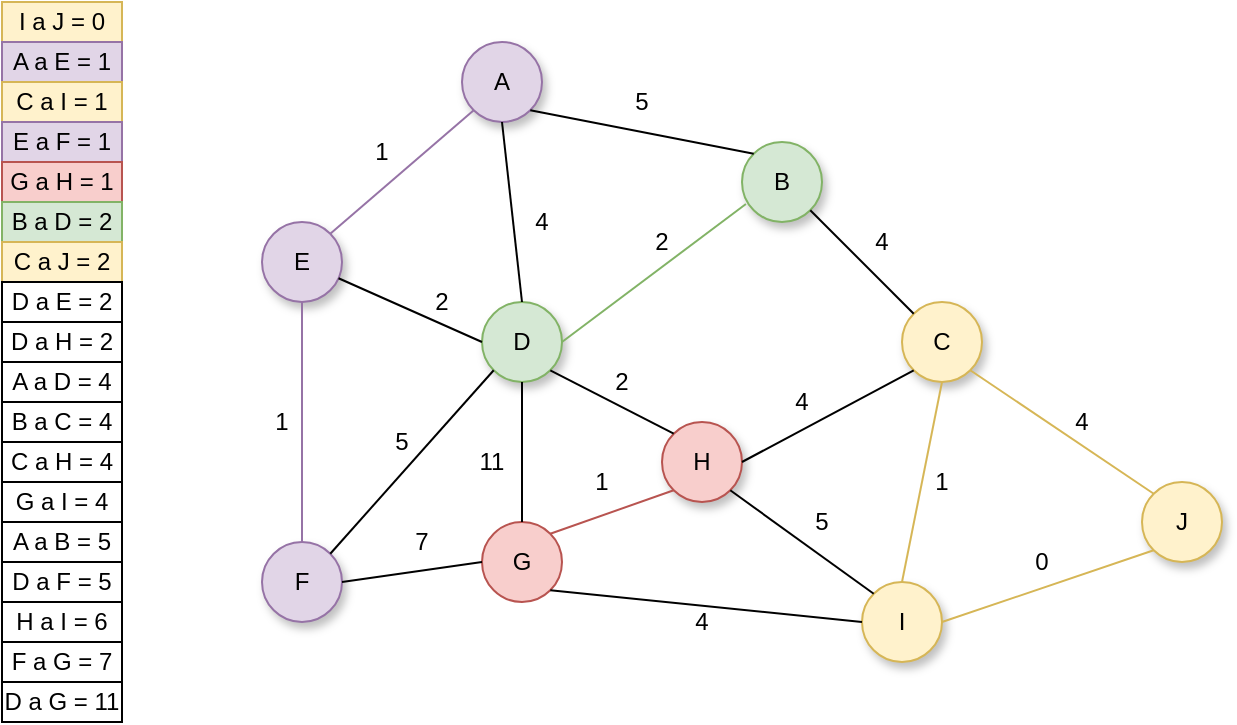 <mxfile version="13.3.9" type="device"><diagram id="WfM65lhACO_H__CKuHZ-" name="Página-1"><mxGraphModel dx="835" dy="406" grid="1" gridSize="10" guides="1" tooltips="1" connect="1" arrows="1" fold="1" page="1" pageScale="1" pageWidth="850" pageHeight="1100" math="0" shadow="0"><root><mxCell id="0"/><mxCell id="1" parent="0"/><mxCell id="Jac7VLMFXZO0448CB0tv-1" value="" style="ellipse;whiteSpace=wrap;html=1;aspect=fixed;fillColor=#e1d5e7;strokeColor=#9673a6;shadow=1;" parent="1" vertex="1"><mxGeometry x="420" y="430" width="40" height="40" as="geometry"/></mxCell><mxCell id="Jac7VLMFXZO0448CB0tv-2" value="A" style="text;html=1;strokeColor=none;fillColor=none;align=center;verticalAlign=middle;whiteSpace=wrap;rounded=0;shadow=0;" parent="1" vertex="1"><mxGeometry x="430" y="440" width="20" height="20" as="geometry"/></mxCell><mxCell id="Jac7VLMFXZO0448CB0tv-3" value="" style="ellipse;whiteSpace=wrap;html=1;aspect=fixed;fillColor=#d5e8d4;strokeColor=#82b366;shadow=1;" parent="1" vertex="1"><mxGeometry x="560" y="480" width="40" height="40" as="geometry"/></mxCell><mxCell id="Jac7VLMFXZO0448CB0tv-4" value="B" style="text;html=1;strokeColor=none;fillColor=none;align=center;verticalAlign=middle;whiteSpace=wrap;rounded=0;shadow=0;" parent="1" vertex="1"><mxGeometry x="570" y="490" width="20" height="20" as="geometry"/></mxCell><mxCell id="Jac7VLMFXZO0448CB0tv-5" value="" style="ellipse;whiteSpace=wrap;html=1;aspect=fixed;fillColor=#e1d5e7;strokeColor=#9673a6;shadow=1;" parent="1" vertex="1"><mxGeometry x="320" y="520" width="40" height="40" as="geometry"/></mxCell><mxCell id="Jac7VLMFXZO0448CB0tv-6" value="E" style="text;html=1;strokeColor=none;fillColor=none;align=center;verticalAlign=middle;whiteSpace=wrap;rounded=0;shadow=0;" parent="1" vertex="1"><mxGeometry x="330" y="530" width="20" height="20" as="geometry"/></mxCell><mxCell id="Jac7VLMFXZO0448CB0tv-7" value="" style="ellipse;whiteSpace=wrap;html=1;aspect=fixed;fillColor=#d5e8d4;strokeColor=#82b366;shadow=1;" parent="1" vertex="1"><mxGeometry x="430" y="560" width="40" height="40" as="geometry"/></mxCell><mxCell id="Jac7VLMFXZO0448CB0tv-8" value="D" style="text;html=1;strokeColor=none;fillColor=none;align=center;verticalAlign=middle;whiteSpace=wrap;rounded=0;shadow=0;" parent="1" vertex="1"><mxGeometry x="440" y="570" width="20" height="20" as="geometry"/></mxCell><mxCell id="Jac7VLMFXZO0448CB0tv-9" value="" style="ellipse;whiteSpace=wrap;html=1;aspect=fixed;fillColor=#e1d5e7;strokeColor=#9673a6;shadow=1;" parent="1" vertex="1"><mxGeometry x="320" y="680" width="40" height="40" as="geometry"/></mxCell><mxCell id="Jac7VLMFXZO0448CB0tv-10" value="F" style="text;html=1;strokeColor=none;fillColor=none;align=center;verticalAlign=middle;whiteSpace=wrap;rounded=0;shadow=0;" parent="1" vertex="1"><mxGeometry x="330" y="690" width="20" height="20" as="geometry"/></mxCell><mxCell id="Jac7VLMFXZO0448CB0tv-11" value="" style="ellipse;whiteSpace=wrap;html=1;aspect=fixed;fillColor=#f8cecc;strokeColor=#b85450;shadow=0;" parent="1" vertex="1"><mxGeometry x="430" y="670" width="40" height="40" as="geometry"/></mxCell><mxCell id="Jac7VLMFXZO0448CB0tv-12" value="G" style="text;html=1;strokeColor=none;fillColor=none;align=center;verticalAlign=middle;whiteSpace=wrap;rounded=0;shadow=1;" parent="1" vertex="1"><mxGeometry x="440" y="680" width="20" height="20" as="geometry"/></mxCell><mxCell id="Jac7VLMFXZO0448CB0tv-13" value="" style="ellipse;whiteSpace=wrap;html=1;aspect=fixed;fillColor=#f8cecc;strokeColor=#b85450;shadow=1;" parent="1" vertex="1"><mxGeometry x="520" y="620" width="40" height="40" as="geometry"/></mxCell><mxCell id="Jac7VLMFXZO0448CB0tv-14" value="H" style="text;html=1;strokeColor=none;fillColor=none;align=center;verticalAlign=middle;whiteSpace=wrap;rounded=0;shadow=0;" parent="1" vertex="1"><mxGeometry x="530" y="630" width="20" height="20" as="geometry"/></mxCell><mxCell id="Jac7VLMFXZO0448CB0tv-15" value="" style="ellipse;whiteSpace=wrap;html=1;aspect=fixed;fillColor=#fff2cc;strokeColor=#d6b656;shadow=1;" parent="1" vertex="1"><mxGeometry x="640" y="560" width="40" height="40" as="geometry"/></mxCell><mxCell id="Jac7VLMFXZO0448CB0tv-16" value="C" style="text;html=1;strokeColor=none;fillColor=none;align=center;verticalAlign=middle;whiteSpace=wrap;rounded=0;shadow=1;" parent="1" vertex="1"><mxGeometry x="650" y="570" width="20" height="20" as="geometry"/></mxCell><mxCell id="Jac7VLMFXZO0448CB0tv-17" value="" style="ellipse;whiteSpace=wrap;html=1;aspect=fixed;fillColor=#fff2cc;strokeColor=#d6b656;shadow=1;" parent="1" vertex="1"><mxGeometry x="620" y="700" width="40" height="40" as="geometry"/></mxCell><mxCell id="Jac7VLMFXZO0448CB0tv-18" value="I" style="text;html=1;strokeColor=none;fillColor=none;align=center;verticalAlign=middle;whiteSpace=wrap;rounded=0;shadow=1;" parent="1" vertex="1"><mxGeometry x="630" y="710" width="20" height="20" as="geometry"/></mxCell><mxCell id="Jac7VLMFXZO0448CB0tv-19" value="" style="ellipse;whiteSpace=wrap;html=1;aspect=fixed;fillColor=#fff2cc;strokeColor=#d6b656;shadow=1;" parent="1" vertex="1"><mxGeometry x="760" y="650" width="40" height="40" as="geometry"/></mxCell><mxCell id="Jac7VLMFXZO0448CB0tv-20" value="J" style="text;html=1;strokeColor=none;fillColor=none;align=center;verticalAlign=middle;whiteSpace=wrap;rounded=0;shadow=1;" parent="1" vertex="1"><mxGeometry x="770" y="660" width="20" height="20" as="geometry"/></mxCell><mxCell id="Jac7VLMFXZO0448CB0tv-21" value="" style="endArrow=none;html=1;entryX=0;entryY=1;entryDx=0;entryDy=0;exitX=1;exitY=0;exitDx=0;exitDy=0;shadow=0;fillColor=#e1d5e7;strokeColor=#9673a6;" parent="1" source="Jac7VLMFXZO0448CB0tv-5" target="Jac7VLMFXZO0448CB0tv-1" edge="1"><mxGeometry width="50" height="50" relative="1" as="geometry"><mxPoint x="425" y="540" as="sourcePoint"/><mxPoint x="475" y="490" as="targetPoint"/></mxGeometry></mxCell><mxCell id="Jac7VLMFXZO0448CB0tv-22" value="" style="endArrow=none;html=1;entryX=0;entryY=0.5;entryDx=0;entryDy=0;shadow=0;" parent="1" source="Jac7VLMFXZO0448CB0tv-5" target="Jac7VLMFXZO0448CB0tv-7" edge="1"><mxGeometry width="50" height="50" relative="1" as="geometry"><mxPoint x="390" y="554" as="sourcePoint"/><mxPoint x="540" y="550" as="targetPoint"/></mxGeometry></mxCell><mxCell id="Jac7VLMFXZO0448CB0tv-23" value="" style="endArrow=none;html=1;exitX=1;exitY=0.5;exitDx=0;exitDy=0;entryX=0.049;entryY=0.775;entryDx=0;entryDy=0;entryPerimeter=0;shadow=0;fillColor=#d5e8d4;strokeColor=#82b366;" parent="1" source="Jac7VLMFXZO0448CB0tv-7" target="Jac7VLMFXZO0448CB0tv-3" edge="1"><mxGeometry width="50" height="50" relative="1" as="geometry"><mxPoint x="490" y="600" as="sourcePoint"/><mxPoint x="540" y="550" as="targetPoint"/></mxGeometry></mxCell><mxCell id="Jac7VLMFXZO0448CB0tv-26" value="" style="endArrow=none;html=1;exitX=0.5;exitY=1;exitDx=0;exitDy=0;entryX=0.5;entryY=0;entryDx=0;entryDy=0;shadow=0;fillColor=#e1d5e7;strokeColor=#9673a6;" parent="1" source="Jac7VLMFXZO0448CB0tv-5" target="Jac7VLMFXZO0448CB0tv-9" edge="1"><mxGeometry width="50" height="50" relative="1" as="geometry"><mxPoint x="490" y="600" as="sourcePoint"/><mxPoint x="540" y="550" as="targetPoint"/></mxGeometry></mxCell><mxCell id="Jac7VLMFXZO0448CB0tv-30" value="" style="endArrow=none;html=1;exitX=1;exitY=0;exitDx=0;exitDy=0;entryX=0;entryY=1;entryDx=0;entryDy=0;shadow=0;fillColor=#f8cecc;strokeColor=#b85450;" parent="1" source="Jac7VLMFXZO0448CB0tv-11" target="Jac7VLMFXZO0448CB0tv-13" edge="1"><mxGeometry width="50" height="50" relative="1" as="geometry"><mxPoint x="490" y="600" as="sourcePoint"/><mxPoint x="540" y="550" as="targetPoint"/></mxGeometry></mxCell><mxCell id="Jac7VLMFXZO0448CB0tv-31" value="" style="endArrow=none;html=1;entryX=0;entryY=0;entryDx=0;entryDy=0;exitX=1;exitY=1;exitDx=0;exitDy=0;shadow=0;" parent="1" source="Jac7VLMFXZO0448CB0tv-7" target="Jac7VLMFXZO0448CB0tv-13" edge="1"><mxGeometry width="50" height="50" relative="1" as="geometry"><mxPoint x="467" y="616" as="sourcePoint"/><mxPoint x="540" y="550" as="targetPoint"/></mxGeometry></mxCell><mxCell id="Jac7VLMFXZO0448CB0tv-33" value="" style="endArrow=none;html=1;entryX=0;entryY=0;entryDx=0;entryDy=0;exitX=1;exitY=1;exitDx=0;exitDy=0;shadow=0;" parent="1" source="Jac7VLMFXZO0448CB0tv-3" target="Jac7VLMFXZO0448CB0tv-15" edge="1"><mxGeometry width="50" height="50" relative="1" as="geometry"><mxPoint x="490" y="600" as="sourcePoint"/><mxPoint x="540" y="550" as="targetPoint"/></mxGeometry></mxCell><mxCell id="Jac7VLMFXZO0448CB0tv-36" value="" style="endArrow=none;html=1;exitX=0.5;exitY=0;exitDx=0;exitDy=0;entryX=0.5;entryY=1;entryDx=0;entryDy=0;shadow=0;fillColor=#fff2cc;strokeColor=#d6b656;" parent="1" source="Jac7VLMFXZO0448CB0tv-17" target="Jac7VLMFXZO0448CB0tv-15" edge="1"><mxGeometry width="50" height="50" relative="1" as="geometry"><mxPoint x="490" y="620" as="sourcePoint"/><mxPoint x="540" y="570" as="targetPoint"/></mxGeometry></mxCell><mxCell id="Jac7VLMFXZO0448CB0tv-37" value="" style="endArrow=none;html=1;exitX=1;exitY=0.5;exitDx=0;exitDy=0;entryX=0;entryY=1;entryDx=0;entryDy=0;shadow=0;fillColor=#fff2cc;strokeColor=#d6b656;" parent="1" source="Jac7VLMFXZO0448CB0tv-17" target="Jac7VLMFXZO0448CB0tv-19" edge="1"><mxGeometry width="50" height="50" relative="1" as="geometry"><mxPoint x="570" y="620" as="sourcePoint"/><mxPoint x="620" y="570" as="targetPoint"/></mxGeometry></mxCell><mxCell id="Jac7VLMFXZO0448CB0tv-39" value="1" style="text;html=1;strokeColor=none;fillColor=none;align=center;verticalAlign=middle;whiteSpace=wrap;rounded=0;shadow=0;" parent="1" vertex="1"><mxGeometry x="370" y="480" width="20" height="10" as="geometry"/></mxCell><mxCell id="Jac7VLMFXZO0448CB0tv-40" value="2" style="text;html=1;strokeColor=none;fillColor=none;align=center;verticalAlign=middle;whiteSpace=wrap;rounded=0;shadow=0;" parent="1" vertex="1"><mxGeometry x="400" y="550" width="20" height="20" as="geometry"/></mxCell><mxCell id="Jac7VLMFXZO0448CB0tv-44" value="2" style="text;html=1;strokeColor=none;fillColor=none;align=center;verticalAlign=middle;whiteSpace=wrap;rounded=0;shadow=0;" parent="1" vertex="1"><mxGeometry x="510" y="520" width="20" height="20" as="geometry"/></mxCell><mxCell id="Jac7VLMFXZO0448CB0tv-45" value="1&lt;span style=&quot;color: rgba(0 , 0 , 0 , 0) ; font-family: monospace ; font-size: 0px&quot;&gt;%3CmxGraphModel%3E%3Croot%3E%3CmxCell%20id%3D%220%22%2F%3E%3CmxCell%20id%3D%221%22%20parent%3D%220%22%2F%3E%3CmxCell%20id%3D%222%22%20value%3D%225%26lt%3Bspan%20style%3D%26quot%3Bcolor%3A%20rgba(0%20%2C%200%20%2C%200%20%2C%200)%20%3B%20font-family%3A%20monospace%20%3B%20font-size%3A%200px%26quot%3B%26gt%3B%253CmxGraphModel%253E%253Croot%253E%253CmxCell%2520id%253D%25220%2522%252F%253E%253CmxCell%2520id%253D%25221%2522%2520parent%253D%25220%2522%252F%253E%253CmxCell%2520id%253D%25222%2522%2520value%253D%25222%2522%2520style%253D%2522text%253Bhtml%253D1%253BstrokeColor%253Dnone%253BfillColor%253Dnone%253Balign%253Dcenter%253BverticalAlign%253Dmiddle%253BwhiteSpace%253Dwrap%253Brounded%253D0%253B%2522%2520vertex%253D%25221%2522%2520parent%253D%25221%2522%253E%253CmxGeometry%2520x%253D%2522400%2522%2520y%253D%2522550%2522%2520width%253D%252220%2522%2520height%253D%252220%2522%2520as%253D%2522geometry%2522%252F%253E%253C%252FmxCell%253E%253C%252Froot%253E%253C%252FmxGraphModel%253E%26lt%3B%2Fspan%26gt%3B%22%20style%3D%22text%3Bhtml%3D1%3BstrokeColor%3Dnone%3BfillColor%3Dnone%3Balign%3Dcenter%3BverticalAlign%3Dmiddle%3BwhiteSpace%3Dwrap%3Brounded%3D0%3B%22%20vertex%3D%221%22%20parent%3D%221%22%3E%3CmxGeometry%20x%3D%22500%22%20y%3D%22460%22%20width%3D%2220%22%20height%3D%2220%22%20as%3D%22geometry%22%2F%3E%3C%2FmxCell%3E%3C%2Froot%3E%3C%2FmxGraphModel%3E&lt;/span&gt;" style="text;html=1;strokeColor=none;fillColor=none;align=center;verticalAlign=middle;whiteSpace=wrap;rounded=0;shadow=0;" parent="1" vertex="1"><mxGeometry x="320" y="610" width="20" height="20" as="geometry"/></mxCell><mxCell id="Jac7VLMFXZO0448CB0tv-49" value="2" style="text;html=1;strokeColor=none;fillColor=none;align=center;verticalAlign=middle;whiteSpace=wrap;rounded=0;shadow=0;" parent="1" vertex="1"><mxGeometry x="490" y="590" width="20" height="20" as="geometry"/></mxCell><mxCell id="Jac7VLMFXZO0448CB0tv-50" value="1" style="text;html=1;strokeColor=none;fillColor=none;align=center;verticalAlign=middle;whiteSpace=wrap;rounded=0;shadow=0;" parent="1" vertex="1"><mxGeometry x="480" y="640" width="20" height="20" as="geometry"/></mxCell><mxCell id="Jac7VLMFXZO0448CB0tv-54" value="4" style="text;html=1;strokeColor=none;fillColor=none;align=center;verticalAlign=middle;whiteSpace=wrap;rounded=0;shadow=0;" parent="1" vertex="1"><mxGeometry x="620" y="520" width="20" height="20" as="geometry"/></mxCell><mxCell id="Jac7VLMFXZO0448CB0tv-55" value="1" style="text;html=1;strokeColor=none;fillColor=none;align=center;verticalAlign=middle;whiteSpace=wrap;rounded=0;shadow=0;" parent="1" vertex="1"><mxGeometry x="650" y="640" width="20" height="20" as="geometry"/></mxCell><mxCell id="Jac7VLMFXZO0448CB0tv-56" value="0" style="text;html=1;strokeColor=none;fillColor=none;align=center;verticalAlign=middle;whiteSpace=wrap;rounded=0;shadow=0;" parent="1" vertex="1"><mxGeometry x="700" y="680" width="20" height="20" as="geometry"/></mxCell><mxCell id="bVVyVDhJJn6dIHTh-oWF-1" value="" style="endArrow=none;html=1;exitX=0.5;exitY=0;exitDx=0;exitDy=0;entryX=0.5;entryY=1;entryDx=0;entryDy=0;" edge="1" parent="1" source="Jac7VLMFXZO0448CB0tv-7" target="Jac7VLMFXZO0448CB0tv-1"><mxGeometry width="50" height="50" relative="1" as="geometry"><mxPoint x="510" y="590" as="sourcePoint"/><mxPoint x="560" y="540" as="targetPoint"/></mxGeometry></mxCell><mxCell id="bVVyVDhJJn6dIHTh-oWF-2" value="" style="endArrow=none;html=1;exitX=1;exitY=1;exitDx=0;exitDy=0;entryX=0;entryY=0;entryDx=0;entryDy=0;" edge="1" parent="1" source="Jac7VLMFXZO0448CB0tv-1" target="Jac7VLMFXZO0448CB0tv-3"><mxGeometry width="50" height="50" relative="1" as="geometry"><mxPoint x="510" y="590" as="sourcePoint"/><mxPoint x="560" y="540" as="targetPoint"/></mxGeometry></mxCell><mxCell id="bVVyVDhJJn6dIHTh-oWF-3" value="" style="endArrow=none;html=1;exitX=1;exitY=0.5;exitDx=0;exitDy=0;entryX=0;entryY=0.5;entryDx=0;entryDy=0;" edge="1" parent="1" source="Jac7VLMFXZO0448CB0tv-9" target="Jac7VLMFXZO0448CB0tv-11"><mxGeometry width="50" height="50" relative="1" as="geometry"><mxPoint x="510" y="590" as="sourcePoint"/><mxPoint x="560" y="540" as="targetPoint"/></mxGeometry></mxCell><mxCell id="bVVyVDhJJn6dIHTh-oWF-4" value="" style="endArrow=none;html=1;exitX=1;exitY=0;exitDx=0;exitDy=0;entryX=0;entryY=1;entryDx=0;entryDy=0;" edge="1" parent="1" source="Jac7VLMFXZO0448CB0tv-9" target="Jac7VLMFXZO0448CB0tv-7"><mxGeometry width="50" height="50" relative="1" as="geometry"><mxPoint x="510" y="590" as="sourcePoint"/><mxPoint x="560" y="540" as="targetPoint"/></mxGeometry></mxCell><mxCell id="bVVyVDhJJn6dIHTh-oWF-5" value="" style="endArrow=none;html=1;exitX=0.5;exitY=0;exitDx=0;exitDy=0;entryX=0.5;entryY=1;entryDx=0;entryDy=0;" edge="1" parent="1" source="Jac7VLMFXZO0448CB0tv-11" target="Jac7VLMFXZO0448CB0tv-7"><mxGeometry width="50" height="50" relative="1" as="geometry"><mxPoint x="510" y="590" as="sourcePoint"/><mxPoint x="560" y="540" as="targetPoint"/></mxGeometry></mxCell><mxCell id="bVVyVDhJJn6dIHTh-oWF-6" value="" style="endArrow=none;html=1;exitX=1;exitY=0.5;exitDx=0;exitDy=0;entryX=0;entryY=1;entryDx=0;entryDy=0;" edge="1" parent="1" source="Jac7VLMFXZO0448CB0tv-13" target="Jac7VLMFXZO0448CB0tv-15"><mxGeometry width="50" height="50" relative="1" as="geometry"><mxPoint x="510" y="590" as="sourcePoint"/><mxPoint x="560" y="540" as="targetPoint"/></mxGeometry></mxCell><mxCell id="bVVyVDhJJn6dIHTh-oWF-7" value="" style="endArrow=none;html=1;exitX=1;exitY=1;exitDx=0;exitDy=0;entryX=0;entryY=0.5;entryDx=0;entryDy=0;" edge="1" parent="1" source="Jac7VLMFXZO0448CB0tv-11" target="Jac7VLMFXZO0448CB0tv-17"><mxGeometry width="50" height="50" relative="1" as="geometry"><mxPoint x="510" y="590" as="sourcePoint"/><mxPoint x="560" y="540" as="targetPoint"/></mxGeometry></mxCell><mxCell id="bVVyVDhJJn6dIHTh-oWF-8" value="" style="endArrow=none;html=1;exitX=1;exitY=1;exitDx=0;exitDy=0;entryX=0;entryY=0;entryDx=0;entryDy=0;" edge="1" parent="1" source="Jac7VLMFXZO0448CB0tv-13" target="Jac7VLMFXZO0448CB0tv-17"><mxGeometry width="50" height="50" relative="1" as="geometry"><mxPoint x="510" y="590" as="sourcePoint"/><mxPoint x="560" y="540" as="targetPoint"/></mxGeometry></mxCell><mxCell id="bVVyVDhJJn6dIHTh-oWF-9" value="" style="endArrow=none;html=1;exitX=1;exitY=1;exitDx=0;exitDy=0;entryX=0;entryY=0;entryDx=0;entryDy=0;fillColor=#fff2cc;strokeColor=#d6b656;" edge="1" parent="1" source="Jac7VLMFXZO0448CB0tv-15" target="Jac7VLMFXZO0448CB0tv-19"><mxGeometry width="50" height="50" relative="1" as="geometry"><mxPoint x="510" y="590" as="sourcePoint"/><mxPoint x="560" y="540" as="targetPoint"/></mxGeometry></mxCell><mxCell id="bVVyVDhJJn6dIHTh-oWF-10" value="4" style="text;html=1;strokeColor=none;fillColor=none;align=center;verticalAlign=middle;whiteSpace=wrap;rounded=0;shadow=0;" vertex="1" parent="1"><mxGeometry x="450" y="510" width="20" height="20" as="geometry"/></mxCell><mxCell id="bVVyVDhJJn6dIHTh-oWF-11" value="5" style="text;html=1;strokeColor=none;fillColor=none;align=center;verticalAlign=middle;whiteSpace=wrap;rounded=0;shadow=0;" vertex="1" parent="1"><mxGeometry x="500" y="450" width="20" height="20" as="geometry"/></mxCell><mxCell id="bVVyVDhJJn6dIHTh-oWF-12" value="5&lt;span style=&quot;color: rgba(0 , 0 , 0 , 0) ; font-family: monospace ; font-size: 0px&quot;&gt;%3CmxGraphModel%3E%3Croot%3E%3CmxCell%20id%3D%220%22%2F%3E%3CmxCell%20id%3D%221%22%20parent%3D%220%22%2F%3E%3CmxCell%20id%3D%222%22%20value%3D%224%22%20style%3D%22text%3Bhtml%3D1%3BstrokeColor%3Dnone%3BfillColor%3Dnone%3Balign%3Dcenter%3BverticalAlign%3Dmiddle%3BwhiteSpace%3Dwrap%3Brounded%3D0%3Bshadow%3D0%3B%22%20vertex%3D%221%22%20parent%3D%221%22%3E%3CmxGeometry%20x%3D%22450%22%20y%3D%22510%22%20width%3D%2220%22%20height%3D%2220%22%20as%3D%22geometry%22%2F%3E%3C%2FmxCell%3E%3C%2Froot%3E%3C%2FmxGraphModel%3E&lt;/span&gt;" style="text;html=1;strokeColor=none;fillColor=none;align=center;verticalAlign=middle;whiteSpace=wrap;rounded=0;shadow=0;" vertex="1" parent="1"><mxGeometry x="380" y="620" width="20" height="20" as="geometry"/></mxCell><mxCell id="bVVyVDhJJn6dIHTh-oWF-13" value="7" style="text;html=1;strokeColor=none;fillColor=none;align=center;verticalAlign=middle;whiteSpace=wrap;rounded=0;shadow=0;" vertex="1" parent="1"><mxGeometry x="390" y="670" width="20" height="20" as="geometry"/></mxCell><mxCell id="bVVyVDhJJn6dIHTh-oWF-14" value="11" style="text;html=1;strokeColor=none;fillColor=none;align=center;verticalAlign=middle;whiteSpace=wrap;rounded=0;shadow=0;" vertex="1" parent="1"><mxGeometry x="425" y="630" width="20" height="20" as="geometry"/></mxCell><mxCell id="bVVyVDhJJn6dIHTh-oWF-15" value="4" style="text;html=1;strokeColor=none;fillColor=none;align=center;verticalAlign=middle;whiteSpace=wrap;rounded=0;shadow=0;" vertex="1" parent="1"><mxGeometry x="580" y="600" width="20" height="20" as="geometry"/></mxCell><mxCell id="bVVyVDhJJn6dIHTh-oWF-16" value="4" style="text;html=1;strokeColor=none;fillColor=none;align=center;verticalAlign=middle;whiteSpace=wrap;rounded=0;shadow=0;" vertex="1" parent="1"><mxGeometry x="530" y="710" width="20" height="20" as="geometry"/></mxCell><mxCell id="bVVyVDhJJn6dIHTh-oWF-17" value="5" style="text;html=1;strokeColor=none;fillColor=none;align=center;verticalAlign=middle;whiteSpace=wrap;rounded=0;shadow=0;" vertex="1" parent="1"><mxGeometry x="590" y="660" width="20" height="20" as="geometry"/></mxCell><mxCell id="bVVyVDhJJn6dIHTh-oWF-18" value="4" style="text;html=1;strokeColor=none;fillColor=none;align=center;verticalAlign=middle;whiteSpace=wrap;rounded=0;shadow=0;" vertex="1" parent="1"><mxGeometry x="720" y="610" width="20" height="20" as="geometry"/></mxCell><mxCell id="bVVyVDhJJn6dIHTh-oWF-21" value="" style="shape=table;html=1;whiteSpace=wrap;startSize=0;container=1;collapsible=0;childLayout=tableLayout;fillColor=#fff2cc;strokeColor=#d6b656;" vertex="1" parent="1"><mxGeometry x="190" y="410" width="60" height="20" as="geometry"/></mxCell><mxCell id="bVVyVDhJJn6dIHTh-oWF-22" value="" style="shape=partialRectangle;html=1;whiteSpace=wrap;collapsible=0;dropTarget=0;pointerEvents=0;fillColor=none;top=0;left=0;bottom=0;right=0;points=[[0,0.5],[1,0.5]];portConstraint=eastwest;" vertex="1" parent="bVVyVDhJJn6dIHTh-oWF-21"><mxGeometry width="60" height="20" as="geometry"/></mxCell><mxCell id="bVVyVDhJJn6dIHTh-oWF-23" value="I a J = 0" style="shape=partialRectangle;html=1;whiteSpace=wrap;connectable=0;overflow=hidden;fillColor=none;top=0;left=0;bottom=0;right=0;" vertex="1" parent="bVVyVDhJJn6dIHTh-oWF-22"><mxGeometry width="60" height="20" as="geometry"/></mxCell><mxCell id="bVVyVDhJJn6dIHTh-oWF-25" value="" style="shape=table;html=1;whiteSpace=wrap;startSize=0;container=1;collapsible=0;childLayout=tableLayout;fillColor=#e1d5e7;strokeColor=#9673a6;" vertex="1" parent="1"><mxGeometry x="190" y="430" width="60" height="20" as="geometry"/></mxCell><mxCell id="bVVyVDhJJn6dIHTh-oWF-26" value="" style="shape=partialRectangle;html=1;whiteSpace=wrap;collapsible=0;dropTarget=0;pointerEvents=0;fillColor=none;top=0;left=0;bottom=0;right=0;points=[[0,0.5],[1,0.5]];portConstraint=eastwest;" vertex="1" parent="bVVyVDhJJn6dIHTh-oWF-25"><mxGeometry width="60" height="20" as="geometry"/></mxCell><mxCell id="bVVyVDhJJn6dIHTh-oWF-27" value="A a E = 1" style="shape=partialRectangle;html=1;whiteSpace=wrap;connectable=0;overflow=hidden;fillColor=none;top=0;left=0;bottom=0;right=0;" vertex="1" parent="bVVyVDhJJn6dIHTh-oWF-26"><mxGeometry width="60" height="20" as="geometry"/></mxCell><mxCell id="bVVyVDhJJn6dIHTh-oWF-30" value="" style="shape=table;html=1;whiteSpace=wrap;startSize=0;container=1;collapsible=0;childLayout=tableLayout;fillColor=#fff2cc;strokeColor=#d6b656;" vertex="1" parent="1"><mxGeometry x="190" y="450" width="60" height="20" as="geometry"/></mxCell><mxCell id="bVVyVDhJJn6dIHTh-oWF-31" value="" style="shape=partialRectangle;html=1;whiteSpace=wrap;collapsible=0;dropTarget=0;pointerEvents=0;fillColor=none;top=0;left=0;bottom=0;right=0;points=[[0,0.5],[1,0.5]];portConstraint=eastwest;" vertex="1" parent="bVVyVDhJJn6dIHTh-oWF-30"><mxGeometry width="60" height="20" as="geometry"/></mxCell><mxCell id="bVVyVDhJJn6dIHTh-oWF-32" value="C a I = 1" style="shape=partialRectangle;html=1;whiteSpace=wrap;connectable=0;overflow=hidden;fillColor=none;top=0;left=0;bottom=0;right=0;" vertex="1" parent="bVVyVDhJJn6dIHTh-oWF-31"><mxGeometry width="60" height="20" as="geometry"/></mxCell><mxCell id="bVVyVDhJJn6dIHTh-oWF-33" value="" style="shape=table;html=1;whiteSpace=wrap;startSize=0;container=1;collapsible=0;childLayout=tableLayout;fillColor=#e1d5e7;strokeColor=#9673a6;" vertex="1" parent="1"><mxGeometry x="190" y="470" width="60" height="20" as="geometry"/></mxCell><mxCell id="bVVyVDhJJn6dIHTh-oWF-34" value="" style="shape=partialRectangle;html=1;whiteSpace=wrap;collapsible=0;dropTarget=0;pointerEvents=0;fillColor=none;top=0;left=0;bottom=0;right=0;points=[[0,0.5],[1,0.5]];portConstraint=eastwest;" vertex="1" parent="bVVyVDhJJn6dIHTh-oWF-33"><mxGeometry width="60" height="20" as="geometry"/></mxCell><mxCell id="bVVyVDhJJn6dIHTh-oWF-35" value="E a F = 1" style="shape=partialRectangle;html=1;whiteSpace=wrap;connectable=0;overflow=hidden;fillColor=none;top=0;left=0;bottom=0;right=0;" vertex="1" parent="bVVyVDhJJn6dIHTh-oWF-34"><mxGeometry width="60" height="20" as="geometry"/></mxCell><mxCell id="bVVyVDhJJn6dIHTh-oWF-36" value="" style="shape=table;html=1;whiteSpace=wrap;startSize=0;container=1;collapsible=0;childLayout=tableLayout;fillColor=#f8cecc;strokeColor=#b85450;" vertex="1" parent="1"><mxGeometry x="190" y="490" width="60" height="20" as="geometry"/></mxCell><mxCell id="bVVyVDhJJn6dIHTh-oWF-37" value="" style="shape=partialRectangle;html=1;whiteSpace=wrap;collapsible=0;dropTarget=0;pointerEvents=0;fillColor=none;top=0;left=0;bottom=0;right=0;points=[[0,0.5],[1,0.5]];portConstraint=eastwest;" vertex="1" parent="bVVyVDhJJn6dIHTh-oWF-36"><mxGeometry width="60" height="20" as="geometry"/></mxCell><mxCell id="bVVyVDhJJn6dIHTh-oWF-38" value="G a H = 1" style="shape=partialRectangle;html=1;whiteSpace=wrap;connectable=0;overflow=hidden;fillColor=none;top=0;left=0;bottom=0;right=0;" vertex="1" parent="bVVyVDhJJn6dIHTh-oWF-37"><mxGeometry width="60" height="20" as="geometry"/></mxCell><mxCell id="bVVyVDhJJn6dIHTh-oWF-39" value="" style="shape=table;html=1;whiteSpace=wrap;startSize=0;container=1;collapsible=0;childLayout=tableLayout;fillColor=#d5e8d4;strokeColor=#82b366;" vertex="1" parent="1"><mxGeometry x="190" y="510" width="60" height="20" as="geometry"/></mxCell><mxCell id="bVVyVDhJJn6dIHTh-oWF-40" value="" style="shape=partialRectangle;html=1;whiteSpace=wrap;collapsible=0;dropTarget=0;pointerEvents=0;fillColor=none;top=0;left=0;bottom=0;right=0;points=[[0,0.5],[1,0.5]];portConstraint=eastwest;" vertex="1" parent="bVVyVDhJJn6dIHTh-oWF-39"><mxGeometry width="60" height="20" as="geometry"/></mxCell><mxCell id="bVVyVDhJJn6dIHTh-oWF-41" value="B a D = 2" style="shape=partialRectangle;html=1;whiteSpace=wrap;connectable=0;overflow=hidden;fillColor=none;top=0;left=0;bottom=0;right=0;" vertex="1" parent="bVVyVDhJJn6dIHTh-oWF-40"><mxGeometry width="60" height="20" as="geometry"/></mxCell><mxCell id="bVVyVDhJJn6dIHTh-oWF-42" value="" style="shape=table;html=1;whiteSpace=wrap;startSize=0;container=1;collapsible=0;childLayout=tableLayout;fillColor=#fff2cc;strokeColor=#d6b656;" vertex="1" parent="1"><mxGeometry x="190" y="530" width="60" height="20" as="geometry"/></mxCell><mxCell id="bVVyVDhJJn6dIHTh-oWF-43" value="" style="shape=partialRectangle;html=1;whiteSpace=wrap;collapsible=0;dropTarget=0;pointerEvents=0;fillColor=none;top=0;left=0;bottom=0;right=0;points=[[0,0.5],[1,0.5]];portConstraint=eastwest;" vertex="1" parent="bVVyVDhJJn6dIHTh-oWF-42"><mxGeometry width="60" height="20" as="geometry"/></mxCell><mxCell id="bVVyVDhJJn6dIHTh-oWF-44" value="C a J = 2" style="shape=partialRectangle;html=1;whiteSpace=wrap;connectable=0;overflow=hidden;fillColor=none;top=0;left=0;bottom=0;right=0;" vertex="1" parent="bVVyVDhJJn6dIHTh-oWF-43"><mxGeometry width="60" height="20" as="geometry"/></mxCell><mxCell id="bVVyVDhJJn6dIHTh-oWF-45" value="" style="shape=table;html=1;whiteSpace=wrap;startSize=0;container=1;collapsible=0;childLayout=tableLayout;" vertex="1" parent="1"><mxGeometry x="190" y="550" width="60" height="20" as="geometry"/></mxCell><mxCell id="bVVyVDhJJn6dIHTh-oWF-46" value="" style="shape=partialRectangle;html=1;whiteSpace=wrap;collapsible=0;dropTarget=0;pointerEvents=0;fillColor=none;top=0;left=0;bottom=0;right=0;points=[[0,0.5],[1,0.5]];portConstraint=eastwest;" vertex="1" parent="bVVyVDhJJn6dIHTh-oWF-45"><mxGeometry width="60" height="20" as="geometry"/></mxCell><mxCell id="bVVyVDhJJn6dIHTh-oWF-47" value="D a E = 2" style="shape=partialRectangle;html=1;whiteSpace=wrap;connectable=0;overflow=hidden;fillColor=none;top=0;left=0;bottom=0;right=0;" vertex="1" parent="bVVyVDhJJn6dIHTh-oWF-46"><mxGeometry width="60" height="20" as="geometry"/></mxCell><mxCell id="bVVyVDhJJn6dIHTh-oWF-48" value="" style="shape=table;html=1;whiteSpace=wrap;startSize=0;container=1;collapsible=0;childLayout=tableLayout;" vertex="1" parent="1"><mxGeometry x="190" y="570" width="60" height="20" as="geometry"/></mxCell><mxCell id="bVVyVDhJJn6dIHTh-oWF-49" value="" style="shape=partialRectangle;html=1;whiteSpace=wrap;collapsible=0;dropTarget=0;pointerEvents=0;fillColor=none;top=0;left=0;bottom=0;right=0;points=[[0,0.5],[1,0.5]];portConstraint=eastwest;" vertex="1" parent="bVVyVDhJJn6dIHTh-oWF-48"><mxGeometry width="60" height="20" as="geometry"/></mxCell><mxCell id="bVVyVDhJJn6dIHTh-oWF-50" value="D a H = 2" style="shape=partialRectangle;html=1;whiteSpace=wrap;connectable=0;overflow=hidden;fillColor=none;top=0;left=0;bottom=0;right=0;" vertex="1" parent="bVVyVDhJJn6dIHTh-oWF-49"><mxGeometry width="60" height="20" as="geometry"/></mxCell><mxCell id="bVVyVDhJJn6dIHTh-oWF-51" value="" style="shape=table;html=1;whiteSpace=wrap;startSize=0;container=1;collapsible=0;childLayout=tableLayout;" vertex="1" parent="1"><mxGeometry x="190" y="590" width="60" height="20" as="geometry"/></mxCell><mxCell id="bVVyVDhJJn6dIHTh-oWF-52" value="" style="shape=partialRectangle;html=1;whiteSpace=wrap;collapsible=0;dropTarget=0;pointerEvents=0;fillColor=none;top=0;left=0;bottom=0;right=0;points=[[0,0.5],[1,0.5]];portConstraint=eastwest;" vertex="1" parent="bVVyVDhJJn6dIHTh-oWF-51"><mxGeometry width="60" height="20" as="geometry"/></mxCell><mxCell id="bVVyVDhJJn6dIHTh-oWF-53" value="A a D = 4" style="shape=partialRectangle;html=1;whiteSpace=wrap;connectable=0;overflow=hidden;fillColor=none;top=0;left=0;bottom=0;right=0;" vertex="1" parent="bVVyVDhJJn6dIHTh-oWF-52"><mxGeometry width="60" height="20" as="geometry"/></mxCell><mxCell id="bVVyVDhJJn6dIHTh-oWF-54" value="" style="shape=table;html=1;whiteSpace=wrap;startSize=0;container=1;collapsible=0;childLayout=tableLayout;" vertex="1" parent="1"><mxGeometry x="190" y="610" width="60" height="20" as="geometry"/></mxCell><mxCell id="bVVyVDhJJn6dIHTh-oWF-55" value="" style="shape=partialRectangle;html=1;whiteSpace=wrap;collapsible=0;dropTarget=0;pointerEvents=0;fillColor=none;top=0;left=0;bottom=0;right=0;points=[[0,0.5],[1,0.5]];portConstraint=eastwest;" vertex="1" parent="bVVyVDhJJn6dIHTh-oWF-54"><mxGeometry width="60" height="20" as="geometry"/></mxCell><mxCell id="bVVyVDhJJn6dIHTh-oWF-56" value="B a C = 4" style="shape=partialRectangle;html=1;whiteSpace=wrap;connectable=0;overflow=hidden;fillColor=none;top=0;left=0;bottom=0;right=0;" vertex="1" parent="bVVyVDhJJn6dIHTh-oWF-55"><mxGeometry width="60" height="20" as="geometry"/></mxCell><mxCell id="bVVyVDhJJn6dIHTh-oWF-57" value="" style="shape=table;html=1;whiteSpace=wrap;startSize=0;container=1;collapsible=0;childLayout=tableLayout;" vertex="1" parent="1"><mxGeometry x="190" y="630" width="60" height="20" as="geometry"/></mxCell><mxCell id="bVVyVDhJJn6dIHTh-oWF-58" value="" style="shape=partialRectangle;html=1;whiteSpace=wrap;collapsible=0;dropTarget=0;pointerEvents=0;fillColor=none;top=0;left=0;bottom=0;right=0;points=[[0,0.5],[1,0.5]];portConstraint=eastwest;" vertex="1" parent="bVVyVDhJJn6dIHTh-oWF-57"><mxGeometry width="60" height="20" as="geometry"/></mxCell><mxCell id="bVVyVDhJJn6dIHTh-oWF-59" value="C a H = 4" style="shape=partialRectangle;html=1;whiteSpace=wrap;connectable=0;overflow=hidden;fillColor=none;top=0;left=0;bottom=0;right=0;" vertex="1" parent="bVVyVDhJJn6dIHTh-oWF-58"><mxGeometry width="60" height="20" as="geometry"/></mxCell><mxCell id="bVVyVDhJJn6dIHTh-oWF-60" value="" style="shape=table;html=1;whiteSpace=wrap;startSize=0;container=1;collapsible=0;childLayout=tableLayout;" vertex="1" parent="1"><mxGeometry x="190" y="650" width="60" height="20" as="geometry"/></mxCell><mxCell id="bVVyVDhJJn6dIHTh-oWF-61" value="" style="shape=partialRectangle;html=1;whiteSpace=wrap;collapsible=0;dropTarget=0;pointerEvents=0;fillColor=none;top=0;left=0;bottom=0;right=0;points=[[0,0.5],[1,0.5]];portConstraint=eastwest;" vertex="1" parent="bVVyVDhJJn6dIHTh-oWF-60"><mxGeometry width="60" height="20" as="geometry"/></mxCell><mxCell id="bVVyVDhJJn6dIHTh-oWF-62" value="G a I = 4" style="shape=partialRectangle;html=1;whiteSpace=wrap;connectable=0;overflow=hidden;fillColor=none;top=0;left=0;bottom=0;right=0;" vertex="1" parent="bVVyVDhJJn6dIHTh-oWF-61"><mxGeometry width="60" height="20" as="geometry"/></mxCell><mxCell id="bVVyVDhJJn6dIHTh-oWF-63" value="" style="shape=table;html=1;whiteSpace=wrap;startSize=0;container=1;collapsible=0;childLayout=tableLayout;" vertex="1" parent="1"><mxGeometry x="190" y="670" width="60" height="20" as="geometry"/></mxCell><mxCell id="bVVyVDhJJn6dIHTh-oWF-64" value="" style="shape=partialRectangle;html=1;whiteSpace=wrap;collapsible=0;dropTarget=0;pointerEvents=0;fillColor=none;top=0;left=0;bottom=0;right=0;points=[[0,0.5],[1,0.5]];portConstraint=eastwest;" vertex="1" parent="bVVyVDhJJn6dIHTh-oWF-63"><mxGeometry width="60" height="20" as="geometry"/></mxCell><mxCell id="bVVyVDhJJn6dIHTh-oWF-65" value="A a B = 5" style="shape=partialRectangle;html=1;whiteSpace=wrap;connectable=0;overflow=hidden;fillColor=none;top=0;left=0;bottom=0;right=0;" vertex="1" parent="bVVyVDhJJn6dIHTh-oWF-64"><mxGeometry width="60" height="20" as="geometry"/></mxCell><mxCell id="bVVyVDhJJn6dIHTh-oWF-66" value="" style="shape=table;html=1;whiteSpace=wrap;startSize=0;container=1;collapsible=0;childLayout=tableLayout;" vertex="1" parent="1"><mxGeometry x="190" y="690" width="60" height="20" as="geometry"/></mxCell><mxCell id="bVVyVDhJJn6dIHTh-oWF-67" value="" style="shape=partialRectangle;html=1;whiteSpace=wrap;collapsible=0;dropTarget=0;pointerEvents=0;fillColor=none;top=0;left=0;bottom=0;right=0;points=[[0,0.5],[1,0.5]];portConstraint=eastwest;" vertex="1" parent="bVVyVDhJJn6dIHTh-oWF-66"><mxGeometry width="60" height="20" as="geometry"/></mxCell><mxCell id="bVVyVDhJJn6dIHTh-oWF-68" value="D a F = 5" style="shape=partialRectangle;html=1;whiteSpace=wrap;connectable=0;overflow=hidden;fillColor=none;top=0;left=0;bottom=0;right=0;" vertex="1" parent="bVVyVDhJJn6dIHTh-oWF-67"><mxGeometry width="60" height="20" as="geometry"/></mxCell><mxCell id="bVVyVDhJJn6dIHTh-oWF-69" value="" style="shape=table;html=1;whiteSpace=wrap;startSize=0;container=1;collapsible=0;childLayout=tableLayout;" vertex="1" parent="1"><mxGeometry x="190" y="710" width="60" height="20" as="geometry"/></mxCell><mxCell id="bVVyVDhJJn6dIHTh-oWF-70" value="" style="shape=partialRectangle;html=1;whiteSpace=wrap;collapsible=0;dropTarget=0;pointerEvents=0;fillColor=none;top=0;left=0;bottom=0;right=0;points=[[0,0.5],[1,0.5]];portConstraint=eastwest;" vertex="1" parent="bVVyVDhJJn6dIHTh-oWF-69"><mxGeometry width="60" height="20" as="geometry"/></mxCell><mxCell id="bVVyVDhJJn6dIHTh-oWF-71" value="H a I = 6" style="shape=partialRectangle;html=1;whiteSpace=wrap;connectable=0;overflow=hidden;fillColor=none;top=0;left=0;bottom=0;right=0;" vertex="1" parent="bVVyVDhJJn6dIHTh-oWF-70"><mxGeometry width="60" height="20" as="geometry"/></mxCell><mxCell id="bVVyVDhJJn6dIHTh-oWF-72" value="" style="shape=table;html=1;whiteSpace=wrap;startSize=0;container=1;collapsible=0;childLayout=tableLayout;" vertex="1" parent="1"><mxGeometry x="190" y="730" width="60" height="20" as="geometry"/></mxCell><mxCell id="bVVyVDhJJn6dIHTh-oWF-73" value="" style="shape=partialRectangle;html=1;whiteSpace=wrap;collapsible=0;dropTarget=0;pointerEvents=0;fillColor=none;top=0;left=0;bottom=0;right=0;points=[[0,0.5],[1,0.5]];portConstraint=eastwest;" vertex="1" parent="bVVyVDhJJn6dIHTh-oWF-72"><mxGeometry width="60" height="20" as="geometry"/></mxCell><mxCell id="bVVyVDhJJn6dIHTh-oWF-74" value="F a G = 7" style="shape=partialRectangle;html=1;whiteSpace=wrap;connectable=0;overflow=hidden;fillColor=none;top=0;left=0;bottom=0;right=0;" vertex="1" parent="bVVyVDhJJn6dIHTh-oWF-73"><mxGeometry width="60" height="20" as="geometry"/></mxCell><mxCell id="bVVyVDhJJn6dIHTh-oWF-75" value="" style="shape=table;html=1;whiteSpace=wrap;startSize=0;container=1;collapsible=0;childLayout=tableLayout;" vertex="1" parent="1"><mxGeometry x="190" y="750" width="60" height="20" as="geometry"/></mxCell><mxCell id="bVVyVDhJJn6dIHTh-oWF-76" value="" style="shape=partialRectangle;html=1;whiteSpace=wrap;collapsible=0;dropTarget=0;pointerEvents=0;fillColor=none;top=0;left=0;bottom=0;right=0;points=[[0,0.5],[1,0.5]];portConstraint=eastwest;" vertex="1" parent="bVVyVDhJJn6dIHTh-oWF-75"><mxGeometry width="60" height="20" as="geometry"/></mxCell><mxCell id="bVVyVDhJJn6dIHTh-oWF-77" value="D a G = 11" style="shape=partialRectangle;html=1;whiteSpace=wrap;connectable=0;overflow=hidden;fillColor=none;top=0;left=0;bottom=0;right=0;" vertex="1" parent="bVVyVDhJJn6dIHTh-oWF-76"><mxGeometry width="60" height="20" as="geometry"/></mxCell></root></mxGraphModel></diagram></mxfile>